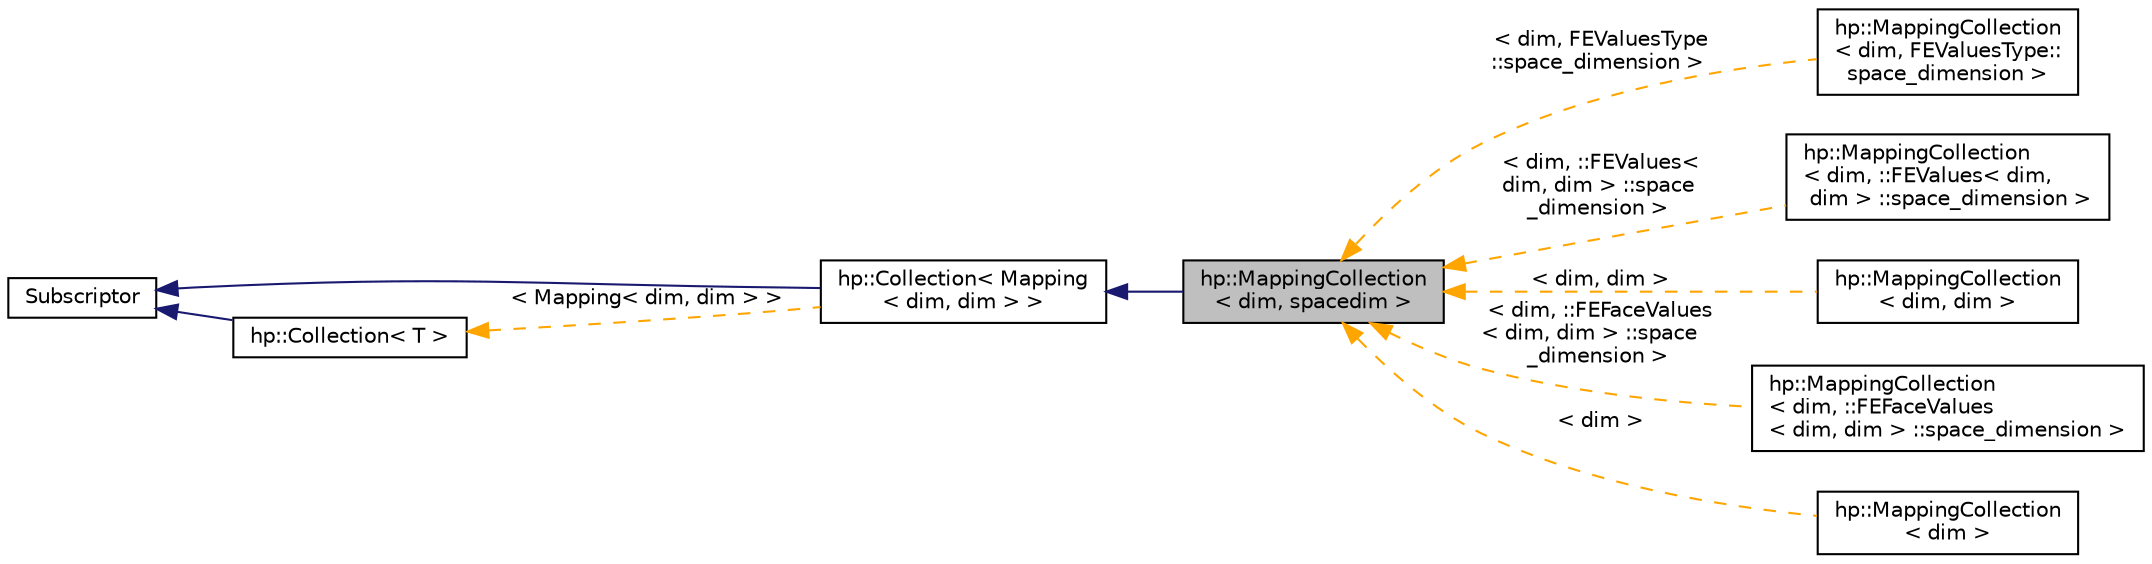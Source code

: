 digraph "hp::MappingCollection&lt; dim, spacedim &gt;"
{
 // LATEX_PDF_SIZE
  edge [fontname="Helvetica",fontsize="10",labelfontname="Helvetica",labelfontsize="10"];
  node [fontname="Helvetica",fontsize="10",shape=record];
  rankdir="LR";
  Node1 [label="hp::MappingCollection\l\< dim, spacedim \>",height=0.2,width=0.4,color="black", fillcolor="grey75", style="filled", fontcolor="black",tooltip=" "];
  Node2 -> Node1 [dir="back",color="midnightblue",fontsize="10",style="solid",fontname="Helvetica"];
  Node2 [label="hp::Collection\< Mapping\l\< dim, dim \> \>",height=0.2,width=0.4,color="black", fillcolor="white", style="filled",URL="$classhp_1_1Collection.html",tooltip=" "];
  Node3 -> Node2 [dir="back",color="midnightblue",fontsize="10",style="solid",fontname="Helvetica"];
  Node3 [label="Subscriptor",height=0.2,width=0.4,color="black", fillcolor="white", style="filled",URL="$classSubscriptor.html",tooltip=" "];
  Node4 -> Node2 [dir="back",color="orange",fontsize="10",style="dashed",label=" \< Mapping\< dim, dim \> \>" ,fontname="Helvetica"];
  Node4 [label="hp::Collection\< T \>",height=0.2,width=0.4,color="black", fillcolor="white", style="filled",URL="$classhp_1_1Collection.html",tooltip=" "];
  Node3 -> Node4 [dir="back",color="midnightblue",fontsize="10",style="solid",fontname="Helvetica"];
  Node1 -> Node5 [dir="back",color="orange",fontsize="10",style="dashed",label=" \< dim, FEValuesType\l::space_dimension \>" ,fontname="Helvetica"];
  Node5 [label="hp::MappingCollection\l\< dim, FEValuesType::\lspace_dimension \>",height=0.2,width=0.4,color="black", fillcolor="white", style="filled",URL="$classhp_1_1MappingCollection.html",tooltip=" "];
  Node1 -> Node6 [dir="back",color="orange",fontsize="10",style="dashed",label=" \< dim, ::FEValues\<\l dim, dim \> ::space\l_dimension \>" ,fontname="Helvetica"];
  Node6 [label="hp::MappingCollection\l\< dim, ::FEValues\< dim,\l dim \> ::space_dimension \>",height=0.2,width=0.4,color="black", fillcolor="white", style="filled",URL="$classhp_1_1MappingCollection.html",tooltip=" "];
  Node1 -> Node7 [dir="back",color="orange",fontsize="10",style="dashed",label=" \< dim, dim \>" ,fontname="Helvetica"];
  Node7 [label="hp::MappingCollection\l\< dim, dim \>",height=0.2,width=0.4,color="black", fillcolor="white", style="filled",URL="$classhp_1_1MappingCollection.html",tooltip=" "];
  Node1 -> Node8 [dir="back",color="orange",fontsize="10",style="dashed",label=" \< dim, ::FEFaceValues\l\< dim, dim \> ::space\l_dimension \>" ,fontname="Helvetica"];
  Node8 [label="hp::MappingCollection\l\< dim, ::FEFaceValues\l\< dim, dim \> ::space_dimension \>",height=0.2,width=0.4,color="black", fillcolor="white", style="filled",URL="$classhp_1_1MappingCollection.html",tooltip=" "];
  Node1 -> Node9 [dir="back",color="orange",fontsize="10",style="dashed",label=" \< dim \>" ,fontname="Helvetica"];
  Node9 [label="hp::MappingCollection\l\< dim \>",height=0.2,width=0.4,color="black", fillcolor="white", style="filled",URL="$classhp_1_1MappingCollection.html",tooltip=" "];
}
